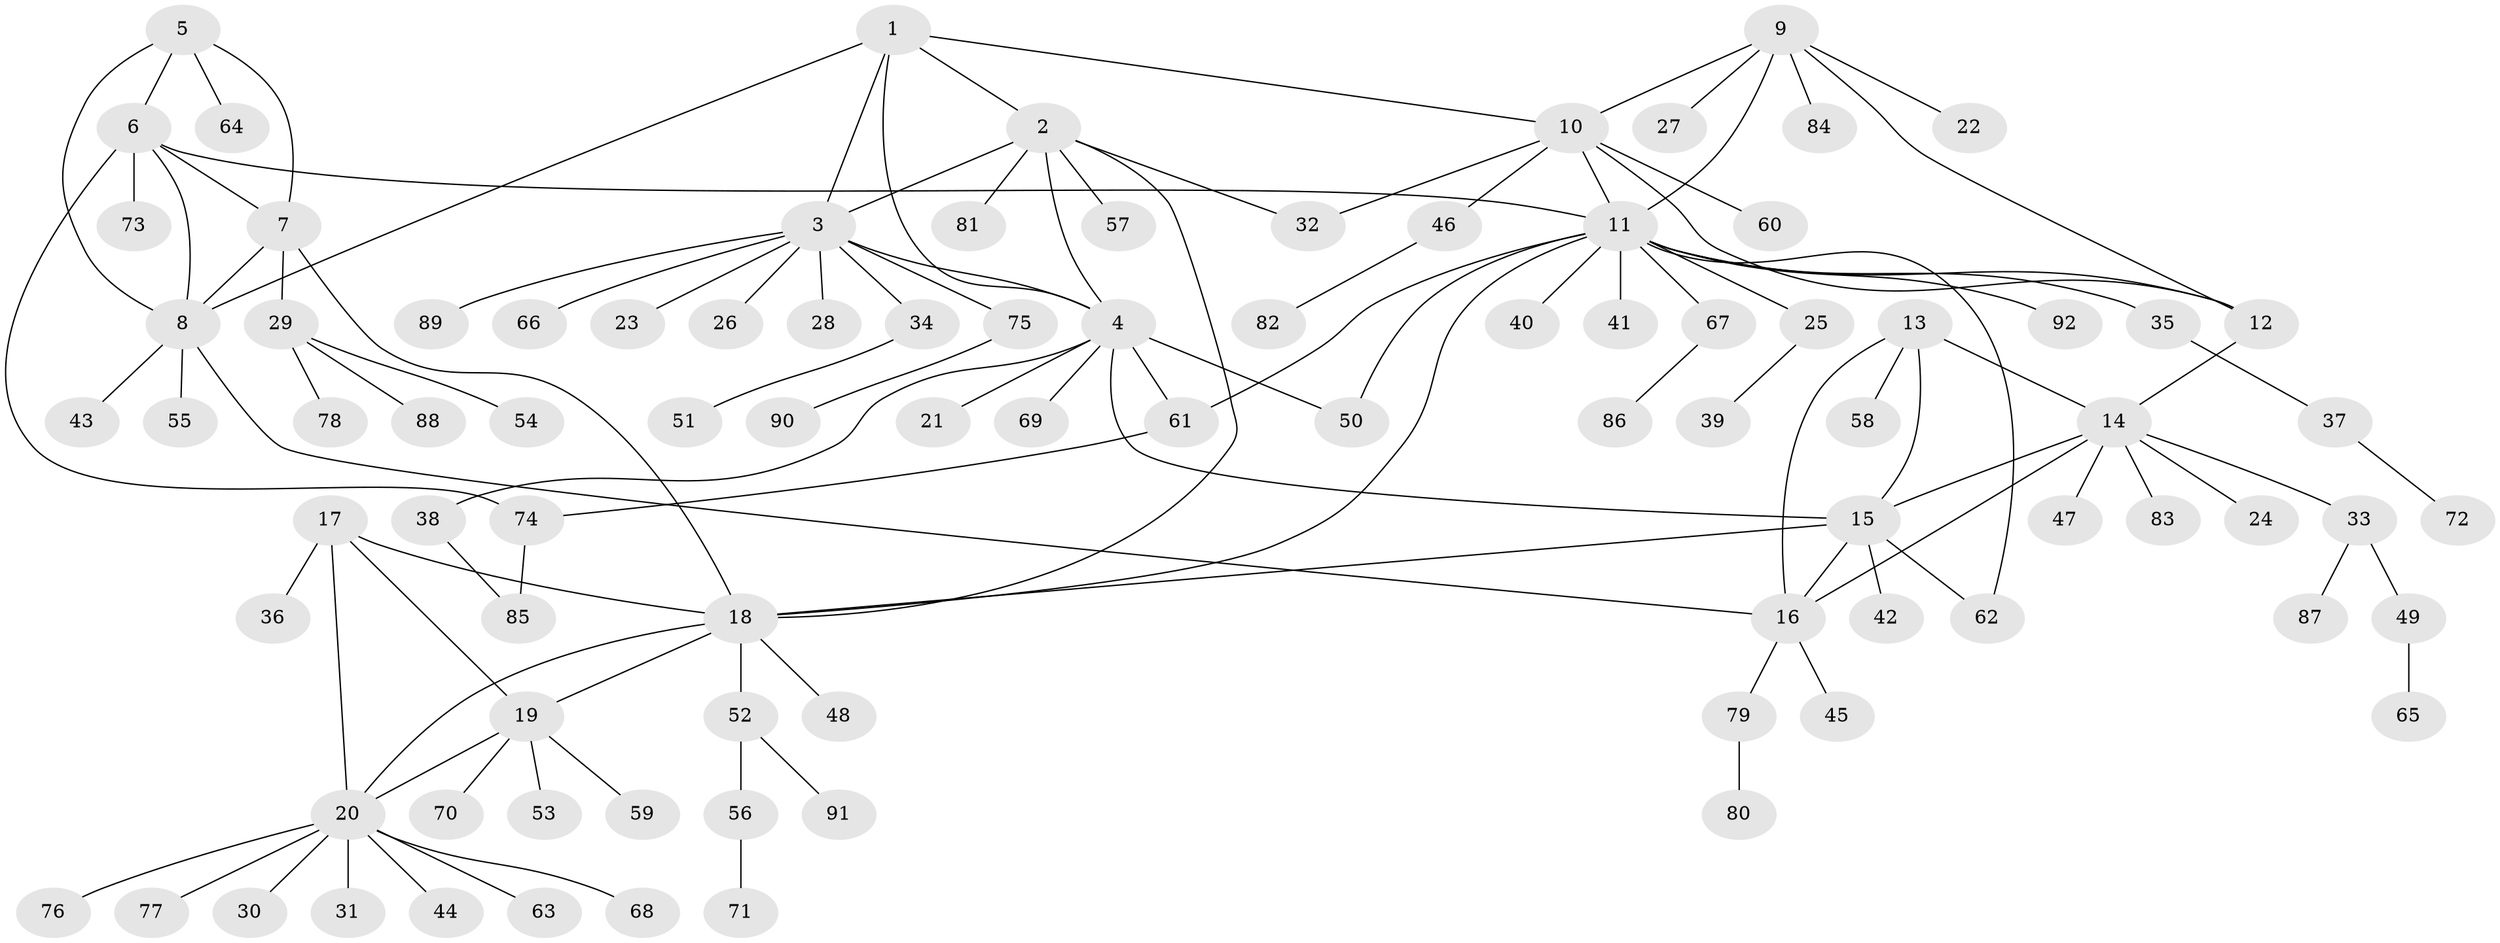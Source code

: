 // Generated by graph-tools (version 1.1) at 2025/02/03/09/25 03:02:51]
// undirected, 92 vertices, 118 edges
graph export_dot {
graph [start="1"]
  node [color=gray90,style=filled];
  1;
  2;
  3;
  4;
  5;
  6;
  7;
  8;
  9;
  10;
  11;
  12;
  13;
  14;
  15;
  16;
  17;
  18;
  19;
  20;
  21;
  22;
  23;
  24;
  25;
  26;
  27;
  28;
  29;
  30;
  31;
  32;
  33;
  34;
  35;
  36;
  37;
  38;
  39;
  40;
  41;
  42;
  43;
  44;
  45;
  46;
  47;
  48;
  49;
  50;
  51;
  52;
  53;
  54;
  55;
  56;
  57;
  58;
  59;
  60;
  61;
  62;
  63;
  64;
  65;
  66;
  67;
  68;
  69;
  70;
  71;
  72;
  73;
  74;
  75;
  76;
  77;
  78;
  79;
  80;
  81;
  82;
  83;
  84;
  85;
  86;
  87;
  88;
  89;
  90;
  91;
  92;
  1 -- 2;
  1 -- 3;
  1 -- 4;
  1 -- 8;
  1 -- 10;
  2 -- 3;
  2 -- 4;
  2 -- 18;
  2 -- 32;
  2 -- 57;
  2 -- 81;
  3 -- 4;
  3 -- 23;
  3 -- 26;
  3 -- 28;
  3 -- 34;
  3 -- 66;
  3 -- 75;
  3 -- 89;
  4 -- 15;
  4 -- 21;
  4 -- 38;
  4 -- 50;
  4 -- 61;
  4 -- 69;
  5 -- 6;
  5 -- 7;
  5 -- 8;
  5 -- 64;
  6 -- 7;
  6 -- 8;
  6 -- 11;
  6 -- 73;
  6 -- 74;
  7 -- 8;
  7 -- 18;
  7 -- 29;
  8 -- 16;
  8 -- 43;
  8 -- 55;
  9 -- 10;
  9 -- 11;
  9 -- 12;
  9 -- 22;
  9 -- 27;
  9 -- 84;
  10 -- 11;
  10 -- 12;
  10 -- 32;
  10 -- 46;
  10 -- 60;
  11 -- 12;
  11 -- 18;
  11 -- 25;
  11 -- 35;
  11 -- 40;
  11 -- 41;
  11 -- 50;
  11 -- 61;
  11 -- 62;
  11 -- 67;
  11 -- 92;
  12 -- 14;
  13 -- 14;
  13 -- 15;
  13 -- 16;
  13 -- 58;
  14 -- 15;
  14 -- 16;
  14 -- 24;
  14 -- 33;
  14 -- 47;
  14 -- 83;
  15 -- 16;
  15 -- 18;
  15 -- 42;
  15 -- 62;
  16 -- 45;
  16 -- 79;
  17 -- 18;
  17 -- 19;
  17 -- 20;
  17 -- 36;
  18 -- 19;
  18 -- 20;
  18 -- 48;
  18 -- 52;
  19 -- 20;
  19 -- 53;
  19 -- 59;
  19 -- 70;
  20 -- 30;
  20 -- 31;
  20 -- 44;
  20 -- 63;
  20 -- 68;
  20 -- 76;
  20 -- 77;
  25 -- 39;
  29 -- 54;
  29 -- 78;
  29 -- 88;
  33 -- 49;
  33 -- 87;
  34 -- 51;
  35 -- 37;
  37 -- 72;
  38 -- 85;
  46 -- 82;
  49 -- 65;
  52 -- 56;
  52 -- 91;
  56 -- 71;
  61 -- 74;
  67 -- 86;
  74 -- 85;
  75 -- 90;
  79 -- 80;
}
